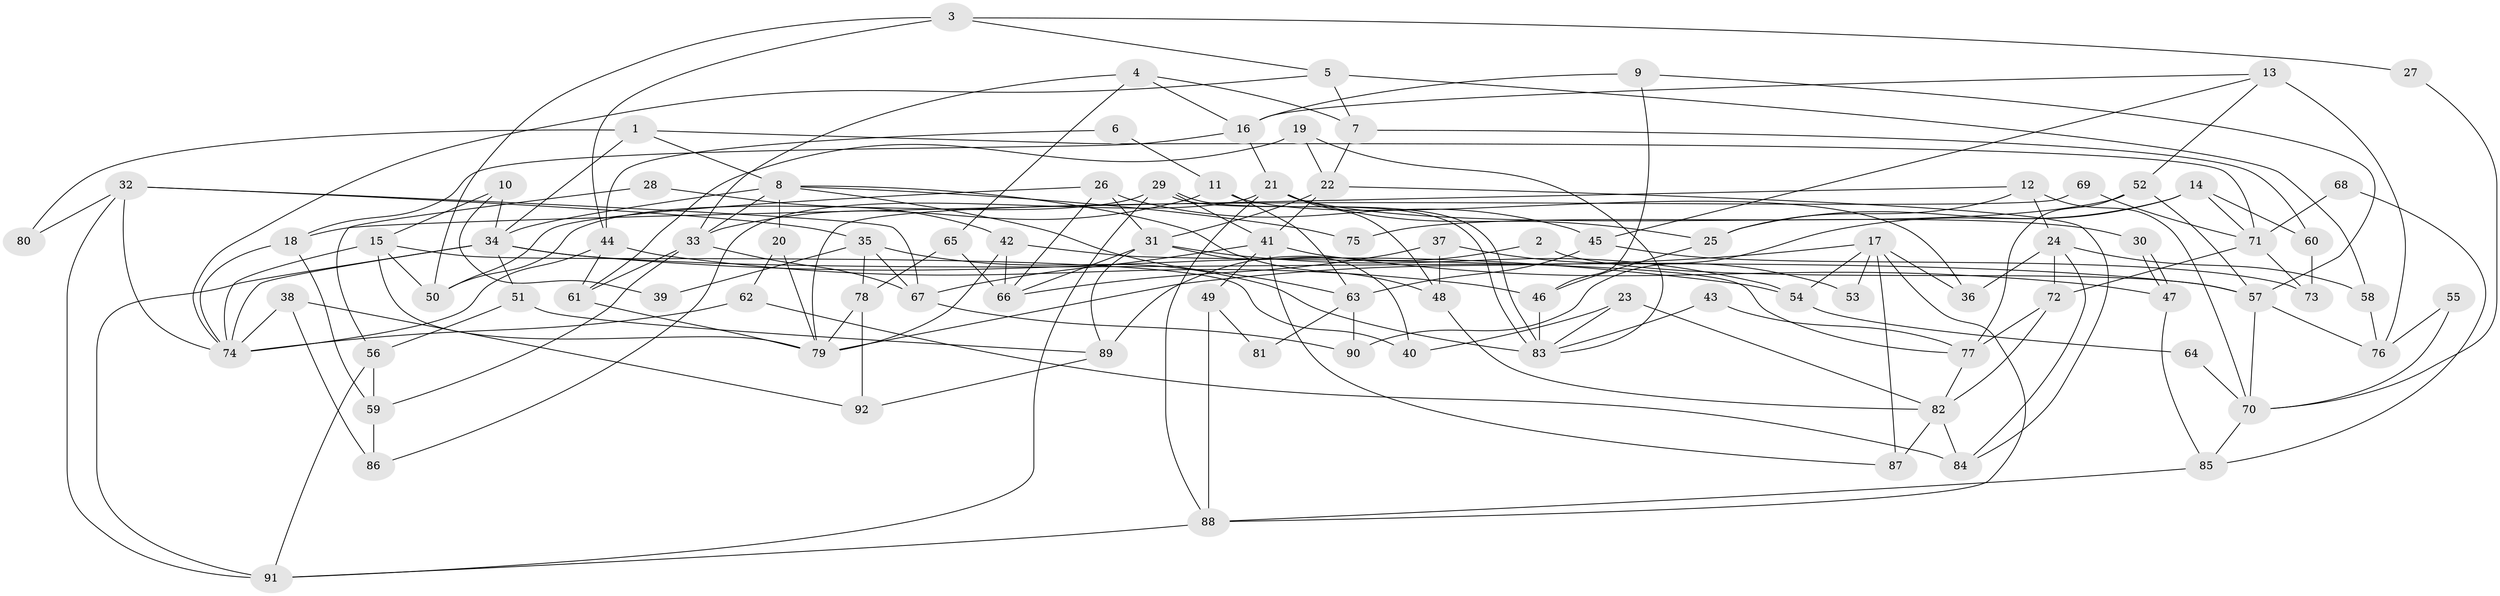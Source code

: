 // coarse degree distribution, {2: 0.2222222222222222, 5: 0.1388888888888889, 4: 0.19444444444444445, 6: 0.1388888888888889, 12: 0.027777777777777776, 7: 0.16666666666666666, 3: 0.05555555555555555, 13: 0.027777777777777776, 10: 0.027777777777777776}
// Generated by graph-tools (version 1.1) at 2025/52/03/04/25 21:52:28]
// undirected, 92 vertices, 184 edges
graph export_dot {
graph [start="1"]
  node [color=gray90,style=filled];
  1;
  2;
  3;
  4;
  5;
  6;
  7;
  8;
  9;
  10;
  11;
  12;
  13;
  14;
  15;
  16;
  17;
  18;
  19;
  20;
  21;
  22;
  23;
  24;
  25;
  26;
  27;
  28;
  29;
  30;
  31;
  32;
  33;
  34;
  35;
  36;
  37;
  38;
  39;
  40;
  41;
  42;
  43;
  44;
  45;
  46;
  47;
  48;
  49;
  50;
  51;
  52;
  53;
  54;
  55;
  56;
  57;
  58;
  59;
  60;
  61;
  62;
  63;
  64;
  65;
  66;
  67;
  68;
  69;
  70;
  71;
  72;
  73;
  74;
  75;
  76;
  77;
  78;
  79;
  80;
  81;
  82;
  83;
  84;
  85;
  86;
  87;
  88;
  89;
  90;
  91;
  92;
  1 -- 8;
  1 -- 34;
  1 -- 71;
  1 -- 80;
  2 -- 89;
  2 -- 57;
  3 -- 50;
  3 -- 44;
  3 -- 5;
  3 -- 27;
  4 -- 7;
  4 -- 33;
  4 -- 16;
  4 -- 65;
  5 -- 74;
  5 -- 7;
  5 -- 58;
  6 -- 44;
  6 -- 11;
  7 -- 22;
  7 -- 60;
  8 -- 48;
  8 -- 33;
  8 -- 20;
  8 -- 34;
  8 -- 63;
  8 -- 75;
  9 -- 57;
  9 -- 16;
  9 -- 46;
  10 -- 34;
  10 -- 15;
  10 -- 39;
  11 -- 63;
  11 -- 33;
  11 -- 36;
  12 -- 24;
  12 -- 25;
  12 -- 18;
  12 -- 70;
  13 -- 16;
  13 -- 76;
  13 -- 45;
  13 -- 52;
  14 -- 60;
  14 -- 90;
  14 -- 25;
  14 -- 71;
  15 -- 74;
  15 -- 79;
  15 -- 40;
  15 -- 50;
  16 -- 18;
  16 -- 21;
  17 -- 36;
  17 -- 79;
  17 -- 53;
  17 -- 54;
  17 -- 87;
  17 -- 88;
  18 -- 74;
  18 -- 59;
  19 -- 22;
  19 -- 83;
  19 -- 61;
  20 -- 79;
  20 -- 62;
  21 -- 88;
  21 -- 25;
  21 -- 30;
  21 -- 48;
  21 -- 86;
  22 -- 31;
  22 -- 84;
  22 -- 41;
  23 -- 82;
  23 -- 83;
  23 -- 40;
  24 -- 84;
  24 -- 72;
  24 -- 36;
  24 -- 58;
  25 -- 46;
  26 -- 31;
  26 -- 50;
  26 -- 45;
  26 -- 66;
  27 -- 70;
  28 -- 56;
  28 -- 42;
  29 -- 91;
  29 -- 83;
  29 -- 83;
  29 -- 41;
  29 -- 50;
  30 -- 47;
  30 -- 47;
  31 -- 66;
  31 -- 40;
  31 -- 54;
  31 -- 89;
  32 -- 74;
  32 -- 67;
  32 -- 35;
  32 -- 80;
  32 -- 91;
  33 -- 67;
  33 -- 61;
  33 -- 59;
  34 -- 54;
  34 -- 51;
  34 -- 57;
  34 -- 74;
  34 -- 91;
  35 -- 83;
  35 -- 39;
  35 -- 67;
  35 -- 78;
  37 -- 66;
  37 -- 48;
  37 -- 53;
  38 -- 92;
  38 -- 86;
  38 -- 74;
  41 -- 47;
  41 -- 49;
  41 -- 67;
  41 -- 87;
  42 -- 66;
  42 -- 77;
  42 -- 79;
  43 -- 77;
  43 -- 83;
  44 -- 46;
  44 -- 74;
  44 -- 61;
  45 -- 63;
  45 -- 73;
  46 -- 83;
  47 -- 85;
  48 -- 82;
  49 -- 88;
  49 -- 81;
  51 -- 56;
  51 -- 89;
  52 -- 57;
  52 -- 75;
  52 -- 77;
  54 -- 64;
  55 -- 76;
  55 -- 70;
  56 -- 91;
  56 -- 59;
  57 -- 70;
  57 -- 76;
  58 -- 76;
  59 -- 86;
  60 -- 73;
  61 -- 79;
  62 -- 74;
  62 -- 84;
  63 -- 81;
  63 -- 90;
  64 -- 70;
  65 -- 78;
  65 -- 66;
  67 -- 90;
  68 -- 85;
  68 -- 71;
  69 -- 79;
  69 -- 71;
  70 -- 85;
  71 -- 72;
  71 -- 73;
  72 -- 82;
  72 -- 77;
  77 -- 82;
  78 -- 79;
  78 -- 92;
  82 -- 87;
  82 -- 84;
  85 -- 88;
  88 -- 91;
  89 -- 92;
}
